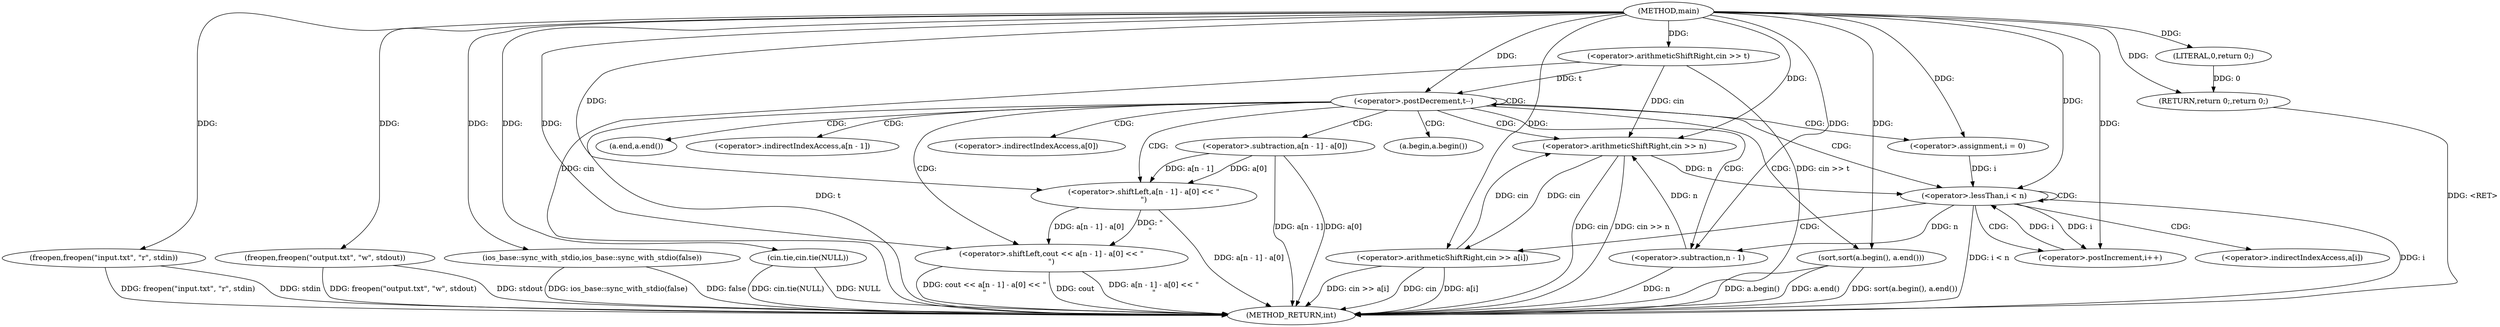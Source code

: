 digraph "main" {  
"1000101" [label = "(METHOD,main)" ]
"1000162" [label = "(METHOD_RETURN,int)" ]
"1000103" [label = "(freopen,freopen(\"input.txt\", \"r\", stdin))" ]
"1000107" [label = "(freopen,freopen(\"output.txt\", \"w\", stdout))" ]
"1000111" [label = "(ios_base::sync_with_stdio,ios_base::sync_with_stdio(false))" ]
"1000113" [label = "(cin.tie,cin.tie(NULL))" ]
"1000116" [label = "(<operator>.arithmeticShiftRight,cin >> t)" ]
"1000160" [label = "(RETURN,return 0;,return 0;)" ]
"1000120" [label = "(<operator>.postDecrement,t--)" ]
"1000161" [label = "(LITERAL,0,return 0;)" ]
"1000124" [label = "(<operator>.arithmeticShiftRight,cin >> n)" ]
"1000144" [label = "(sort,sort(a.begin(), a.end()))" ]
"1000147" [label = "(<operator>.shiftLeft,cout << a[n - 1] - a[0] << \"\n\")" ]
"1000130" [label = "(<operator>.assignment,i = 0)" ]
"1000133" [label = "(<operator>.lessThan,i < n)" ]
"1000136" [label = "(<operator>.postIncrement,i++)" ]
"1000139" [label = "(<operator>.arithmeticShiftRight,cin >> a[i])" ]
"1000149" [label = "(<operator>.shiftLeft,a[n - 1] - a[0] << \"\n\")" ]
"1000150" [label = "(<operator>.subtraction,a[n - 1] - a[0])" ]
"1000153" [label = "(<operator>.subtraction,n - 1)" ]
"1000145" [label = "(a.begin,a.begin())" ]
"1000146" [label = "(a.end,a.end())" ]
"1000141" [label = "(<operator>.indirectIndexAccess,a[i])" ]
"1000151" [label = "(<operator>.indirectIndexAccess,a[n - 1])" ]
"1000156" [label = "(<operator>.indirectIndexAccess,a[0])" ]
  "1000103" -> "1000162"  [ label = "DDG: freopen(\"input.txt\", \"r\", stdin)"] 
  "1000107" -> "1000162"  [ label = "DDG: freopen(\"output.txt\", \"w\", stdout)"] 
  "1000111" -> "1000162"  [ label = "DDG: ios_base::sync_with_stdio(false)"] 
  "1000113" -> "1000162"  [ label = "DDG: cin.tie(NULL)"] 
  "1000116" -> "1000162"  [ label = "DDG: cin"] 
  "1000116" -> "1000162"  [ label = "DDG: cin >> t"] 
  "1000120" -> "1000162"  [ label = "DDG: t"] 
  "1000124" -> "1000162"  [ label = "DDG: cin"] 
  "1000124" -> "1000162"  [ label = "DDG: cin >> n"] 
  "1000133" -> "1000162"  [ label = "DDG: i"] 
  "1000133" -> "1000162"  [ label = "DDG: i < n"] 
  "1000144" -> "1000162"  [ label = "DDG: a.begin()"] 
  "1000144" -> "1000162"  [ label = "DDG: a.end()"] 
  "1000144" -> "1000162"  [ label = "DDG: sort(a.begin(), a.end())"] 
  "1000153" -> "1000162"  [ label = "DDG: n"] 
  "1000150" -> "1000162"  [ label = "DDG: a[n - 1]"] 
  "1000150" -> "1000162"  [ label = "DDG: a[0]"] 
  "1000149" -> "1000162"  [ label = "DDG: a[n - 1] - a[0]"] 
  "1000147" -> "1000162"  [ label = "DDG: a[n - 1] - a[0] << \"\n\""] 
  "1000147" -> "1000162"  [ label = "DDG: cout << a[n - 1] - a[0] << \"\n\""] 
  "1000139" -> "1000162"  [ label = "DDG: cin"] 
  "1000139" -> "1000162"  [ label = "DDG: a[i]"] 
  "1000139" -> "1000162"  [ label = "DDG: cin >> a[i]"] 
  "1000160" -> "1000162"  [ label = "DDG: <RET>"] 
  "1000103" -> "1000162"  [ label = "DDG: stdin"] 
  "1000113" -> "1000162"  [ label = "DDG: NULL"] 
  "1000107" -> "1000162"  [ label = "DDG: stdout"] 
  "1000111" -> "1000162"  [ label = "DDG: false"] 
  "1000147" -> "1000162"  [ label = "DDG: cout"] 
  "1000161" -> "1000160"  [ label = "DDG: 0"] 
  "1000101" -> "1000160"  [ label = "DDG: "] 
  "1000101" -> "1000103"  [ label = "DDG: "] 
  "1000101" -> "1000107"  [ label = "DDG: "] 
  "1000101" -> "1000111"  [ label = "DDG: "] 
  "1000101" -> "1000113"  [ label = "DDG: "] 
  "1000101" -> "1000116"  [ label = "DDG: "] 
  "1000101" -> "1000161"  [ label = "DDG: "] 
  "1000116" -> "1000120"  [ label = "DDG: t"] 
  "1000101" -> "1000120"  [ label = "DDG: "] 
  "1000116" -> "1000124"  [ label = "DDG: cin"] 
  "1000139" -> "1000124"  [ label = "DDG: cin"] 
  "1000101" -> "1000124"  [ label = "DDG: "] 
  "1000153" -> "1000124"  [ label = "DDG: n"] 
  "1000101" -> "1000130"  [ label = "DDG: "] 
  "1000101" -> "1000144"  [ label = "DDG: "] 
  "1000101" -> "1000147"  [ label = "DDG: "] 
  "1000149" -> "1000147"  [ label = "DDG: \"\n\""] 
  "1000149" -> "1000147"  [ label = "DDG: a[n - 1] - a[0]"] 
  "1000130" -> "1000133"  [ label = "DDG: i"] 
  "1000136" -> "1000133"  [ label = "DDG: i"] 
  "1000101" -> "1000133"  [ label = "DDG: "] 
  "1000124" -> "1000133"  [ label = "DDG: n"] 
  "1000133" -> "1000136"  [ label = "DDG: i"] 
  "1000101" -> "1000136"  [ label = "DDG: "] 
  "1000150" -> "1000149"  [ label = "DDG: a[0]"] 
  "1000150" -> "1000149"  [ label = "DDG: a[n - 1]"] 
  "1000101" -> "1000149"  [ label = "DDG: "] 
  "1000124" -> "1000139"  [ label = "DDG: cin"] 
  "1000101" -> "1000139"  [ label = "DDG: "] 
  "1000133" -> "1000153"  [ label = "DDG: n"] 
  "1000101" -> "1000153"  [ label = "DDG: "] 
  "1000120" -> "1000153"  [ label = "CDG: "] 
  "1000120" -> "1000120"  [ label = "CDG: "] 
  "1000120" -> "1000156"  [ label = "CDG: "] 
  "1000120" -> "1000124"  [ label = "CDG: "] 
  "1000120" -> "1000147"  [ label = "CDG: "] 
  "1000120" -> "1000151"  [ label = "CDG: "] 
  "1000120" -> "1000145"  [ label = "CDG: "] 
  "1000120" -> "1000130"  [ label = "CDG: "] 
  "1000120" -> "1000150"  [ label = "CDG: "] 
  "1000120" -> "1000133"  [ label = "CDG: "] 
  "1000120" -> "1000146"  [ label = "CDG: "] 
  "1000120" -> "1000144"  [ label = "CDG: "] 
  "1000120" -> "1000149"  [ label = "CDG: "] 
  "1000133" -> "1000141"  [ label = "CDG: "] 
  "1000133" -> "1000139"  [ label = "CDG: "] 
  "1000133" -> "1000133"  [ label = "CDG: "] 
  "1000133" -> "1000136"  [ label = "CDG: "] 
}
